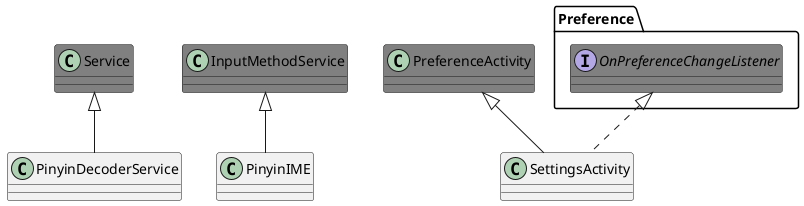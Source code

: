 
' SeeTo:
' http://plantuml.com/zh/class-diagram

' Goal: present all classes in this application
' Note:
' 1. the color of framework will be gray
'
@startuml
' Android framework interfaces/classes

interface Preference.OnPreferenceChangeListener #gray

class Service #gray
class InputMethodService #gray
class PreferenceActivity #gray

' interfaces/classes
class PinyinDecoderService
class PinyinIME
class SettingsActivity

' relationship
' inheritance
Service <|-- PinyinDecoderService
InputMethodService <|-- PinyinIME
PreferenceActivity <|-- SettingsActivity
Preference.OnPreferenceChangeListener <|.. SettingsActivity
' decomposition

@enduml
